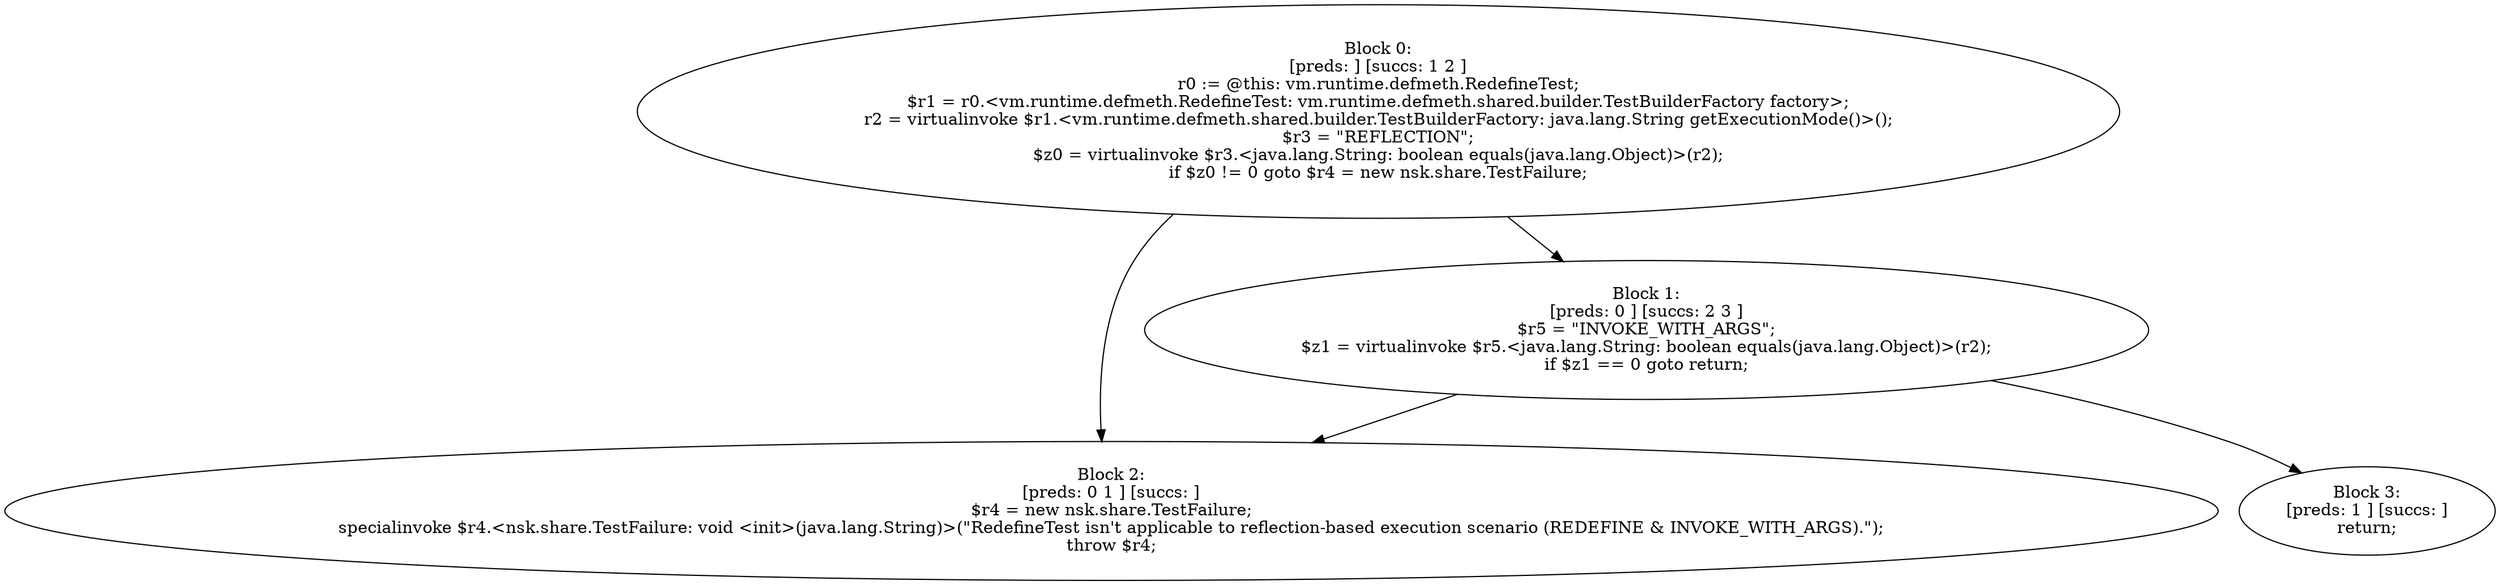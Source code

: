 digraph "unitGraph" {
    "Block 0:
[preds: ] [succs: 1 2 ]
r0 := @this: vm.runtime.defmeth.RedefineTest;
$r1 = r0.<vm.runtime.defmeth.RedefineTest: vm.runtime.defmeth.shared.builder.TestBuilderFactory factory>;
r2 = virtualinvoke $r1.<vm.runtime.defmeth.shared.builder.TestBuilderFactory: java.lang.String getExecutionMode()>();
$r3 = \"REFLECTION\";
$z0 = virtualinvoke $r3.<java.lang.String: boolean equals(java.lang.Object)>(r2);
if $z0 != 0 goto $r4 = new nsk.share.TestFailure;
"
    "Block 1:
[preds: 0 ] [succs: 2 3 ]
$r5 = \"INVOKE_WITH_ARGS\";
$z1 = virtualinvoke $r5.<java.lang.String: boolean equals(java.lang.Object)>(r2);
if $z1 == 0 goto return;
"
    "Block 2:
[preds: 0 1 ] [succs: ]
$r4 = new nsk.share.TestFailure;
specialinvoke $r4.<nsk.share.TestFailure: void <init>(java.lang.String)>(\"RedefineTest isn\'t applicable to reflection-based execution scenario (REDEFINE & INVOKE_WITH_ARGS).\");
throw $r4;
"
    "Block 3:
[preds: 1 ] [succs: ]
return;
"
    "Block 0:
[preds: ] [succs: 1 2 ]
r0 := @this: vm.runtime.defmeth.RedefineTest;
$r1 = r0.<vm.runtime.defmeth.RedefineTest: vm.runtime.defmeth.shared.builder.TestBuilderFactory factory>;
r2 = virtualinvoke $r1.<vm.runtime.defmeth.shared.builder.TestBuilderFactory: java.lang.String getExecutionMode()>();
$r3 = \"REFLECTION\";
$z0 = virtualinvoke $r3.<java.lang.String: boolean equals(java.lang.Object)>(r2);
if $z0 != 0 goto $r4 = new nsk.share.TestFailure;
"->"Block 1:
[preds: 0 ] [succs: 2 3 ]
$r5 = \"INVOKE_WITH_ARGS\";
$z1 = virtualinvoke $r5.<java.lang.String: boolean equals(java.lang.Object)>(r2);
if $z1 == 0 goto return;
";
    "Block 0:
[preds: ] [succs: 1 2 ]
r0 := @this: vm.runtime.defmeth.RedefineTest;
$r1 = r0.<vm.runtime.defmeth.RedefineTest: vm.runtime.defmeth.shared.builder.TestBuilderFactory factory>;
r2 = virtualinvoke $r1.<vm.runtime.defmeth.shared.builder.TestBuilderFactory: java.lang.String getExecutionMode()>();
$r3 = \"REFLECTION\";
$z0 = virtualinvoke $r3.<java.lang.String: boolean equals(java.lang.Object)>(r2);
if $z0 != 0 goto $r4 = new nsk.share.TestFailure;
"->"Block 2:
[preds: 0 1 ] [succs: ]
$r4 = new nsk.share.TestFailure;
specialinvoke $r4.<nsk.share.TestFailure: void <init>(java.lang.String)>(\"RedefineTest isn\'t applicable to reflection-based execution scenario (REDEFINE & INVOKE_WITH_ARGS).\");
throw $r4;
";
    "Block 1:
[preds: 0 ] [succs: 2 3 ]
$r5 = \"INVOKE_WITH_ARGS\";
$z1 = virtualinvoke $r5.<java.lang.String: boolean equals(java.lang.Object)>(r2);
if $z1 == 0 goto return;
"->"Block 2:
[preds: 0 1 ] [succs: ]
$r4 = new nsk.share.TestFailure;
specialinvoke $r4.<nsk.share.TestFailure: void <init>(java.lang.String)>(\"RedefineTest isn\'t applicable to reflection-based execution scenario (REDEFINE & INVOKE_WITH_ARGS).\");
throw $r4;
";
    "Block 1:
[preds: 0 ] [succs: 2 3 ]
$r5 = \"INVOKE_WITH_ARGS\";
$z1 = virtualinvoke $r5.<java.lang.String: boolean equals(java.lang.Object)>(r2);
if $z1 == 0 goto return;
"->"Block 3:
[preds: 1 ] [succs: ]
return;
";
}
